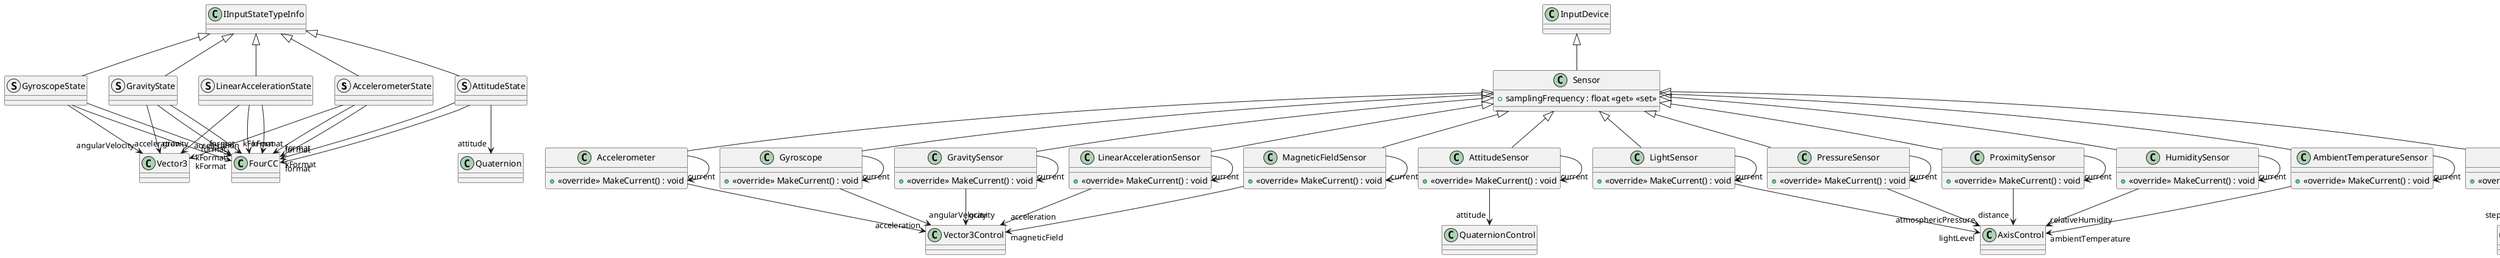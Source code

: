 @startuml
struct AccelerometerState {
}
struct GyroscopeState {
}
struct GravityState {
}
struct AttitudeState {
}
struct LinearAccelerationState {
}
class Sensor {
    + samplingFrequency : float <<get>> <<set>>
}
class Accelerometer {
    + <<override>> MakeCurrent() : void
}
class Gyroscope {
    + <<override>> MakeCurrent() : void
}
class GravitySensor {
    + <<override>> MakeCurrent() : void
}
class AttitudeSensor {
    + <<override>> MakeCurrent() : void
}
class LinearAccelerationSensor {
    + <<override>> MakeCurrent() : void
}
class MagneticFieldSensor {
    + <<override>> MakeCurrent() : void
}
class LightSensor {
    + <<override>> MakeCurrent() : void
}
class PressureSensor {
    + <<override>> MakeCurrent() : void
}
class ProximitySensor {
    + <<override>> MakeCurrent() : void
}
class HumiditySensor {
    + <<override>> MakeCurrent() : void
}
class AmbientTemperatureSensor {
    + <<override>> MakeCurrent() : void
}
class StepCounter {
    + <<override>> MakeCurrent() : void
}
IInputStateTypeInfo <|-- AccelerometerState
AccelerometerState --> "kFormat" FourCC
AccelerometerState --> "acceleration" Vector3
AccelerometerState --> "format" FourCC
IInputStateTypeInfo <|-- GyroscopeState
GyroscopeState --> "kFormat" FourCC
GyroscopeState --> "angularVelocity" Vector3
GyroscopeState --> "format" FourCC
IInputStateTypeInfo <|-- GravityState
GravityState --> "kFormat" FourCC
GravityState --> "gravity" Vector3
GravityState --> "format" FourCC
IInputStateTypeInfo <|-- AttitudeState
AttitudeState --> "kFormat" FourCC
AttitudeState --> "attitude" Quaternion
AttitudeState --> "format" FourCC
IInputStateTypeInfo <|-- LinearAccelerationState
LinearAccelerationState --> "kFormat" FourCC
LinearAccelerationState --> "acceleration" Vector3
LinearAccelerationState --> "format" FourCC
InputDevice <|-- Sensor
Sensor <|-- Accelerometer
Accelerometer --> "acceleration" Vector3Control
Accelerometer --> "current" Accelerometer
Sensor <|-- Gyroscope
Gyroscope --> "angularVelocity" Vector3Control
Gyroscope --> "current" Gyroscope
Sensor <|-- GravitySensor
GravitySensor --> "gravity" Vector3Control
GravitySensor --> "current" GravitySensor
Sensor <|-- AttitudeSensor
AttitudeSensor --> "attitude" QuaternionControl
AttitudeSensor --> "current" AttitudeSensor
Sensor <|-- LinearAccelerationSensor
LinearAccelerationSensor --> "acceleration" Vector3Control
LinearAccelerationSensor --> "current" LinearAccelerationSensor
Sensor <|-- MagneticFieldSensor
MagneticFieldSensor --> "magneticField" Vector3Control
MagneticFieldSensor --> "current" MagneticFieldSensor
Sensor <|-- LightSensor
LightSensor --> "lightLevel" AxisControl
LightSensor --> "current" LightSensor
Sensor <|-- PressureSensor
PressureSensor --> "atmosphericPressure" AxisControl
PressureSensor --> "current" PressureSensor
Sensor <|-- ProximitySensor
ProximitySensor --> "distance" AxisControl
ProximitySensor --> "current" ProximitySensor
Sensor <|-- HumiditySensor
HumiditySensor --> "relativeHumidity" AxisControl
HumiditySensor --> "current" HumiditySensor
Sensor <|-- AmbientTemperatureSensor
AmbientTemperatureSensor --> "ambientTemperature" AxisControl
AmbientTemperatureSensor --> "current" AmbientTemperatureSensor
Sensor <|-- StepCounter
StepCounter --> "stepCounter" IntegerControl
StepCounter --> "current" StepCounter
@enduml

